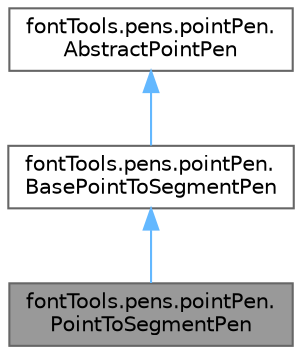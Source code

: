 digraph "fontTools.pens.pointPen.PointToSegmentPen"
{
 // LATEX_PDF_SIZE
  bgcolor="transparent";
  edge [fontname=Helvetica,fontsize=10,labelfontname=Helvetica,labelfontsize=10];
  node [fontname=Helvetica,fontsize=10,shape=box,height=0.2,width=0.4];
  Node1 [id="Node000001",label="fontTools.pens.pointPen.\lPointToSegmentPen",height=0.2,width=0.4,color="gray40", fillcolor="grey60", style="filled", fontcolor="black",tooltip=" "];
  Node2 -> Node1 [id="edge1_Node000001_Node000002",dir="back",color="steelblue1",style="solid",tooltip=" "];
  Node2 [id="Node000002",label="fontTools.pens.pointPen.\lBasePointToSegmentPen",height=0.2,width=0.4,color="gray40", fillcolor="white", style="filled",URL="$d5/d4d/classfontTools_1_1pens_1_1pointPen_1_1BasePointToSegmentPen.html",tooltip=" "];
  Node3 -> Node2 [id="edge2_Node000002_Node000003",dir="back",color="steelblue1",style="solid",tooltip=" "];
  Node3 [id="Node000003",label="fontTools.pens.pointPen.\lAbstractPointPen",height=0.2,width=0.4,color="gray40", fillcolor="white", style="filled",URL="$d1/d8f/classfontTools_1_1pens_1_1pointPen_1_1AbstractPointPen.html",tooltip=" "];
}
